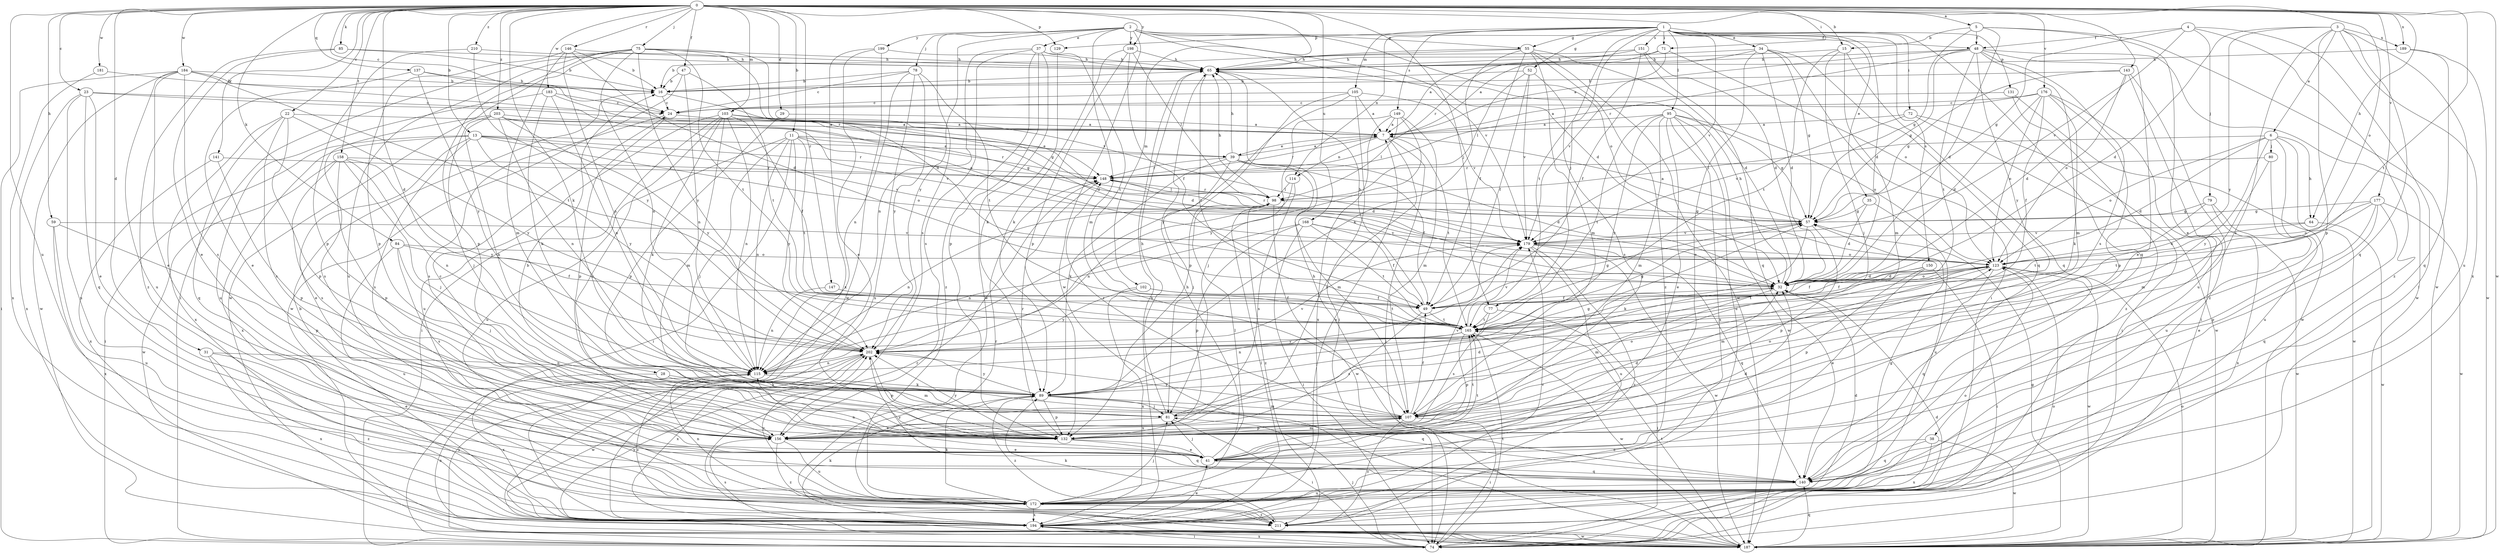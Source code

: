 strict digraph  {
0;
1;
2;
3;
4;
5;
6;
7;
11;
13;
15;
16;
22;
23;
24;
28;
29;
31;
32;
34;
35;
37;
38;
39;
41;
47;
48;
49;
52;
55;
57;
59;
64;
65;
71;
72;
74;
75;
77;
78;
79;
80;
81;
84;
85;
89;
95;
98;
102;
103;
105;
107;
114;
115;
123;
129;
131;
132;
137;
140;
141;
143;
146;
147;
148;
149;
150;
151;
156;
158;
165;
168;
172;
176;
177;
179;
181;
183;
184;
187;
189;
194;
198;
199;
202;
203;
210;
211;
0 -> 5  [label=a];
0 -> 11  [label=b];
0 -> 13  [label=b];
0 -> 15  [label=b];
0 -> 22  [label=c];
0 -> 23  [label=c];
0 -> 24  [label=c];
0 -> 28  [label=d];
0 -> 29  [label=d];
0 -> 31  [label=d];
0 -> 47  [label=f];
0 -> 59  [label=h];
0 -> 64  [label=h];
0 -> 71  [label=i];
0 -> 75  [label=j];
0 -> 77  [label=j];
0 -> 84  [label=k];
0 -> 85  [label=k];
0 -> 89  [label=k];
0 -> 102  [label=m];
0 -> 103  [label=m];
0 -> 123  [label=o];
0 -> 129  [label=p];
0 -> 137  [label=q];
0 -> 141  [label=r];
0 -> 143  [label=r];
0 -> 146  [label=r];
0 -> 147  [label=r];
0 -> 158  [label=t];
0 -> 165  [label=t];
0 -> 168  [label=u];
0 -> 172  [label=u];
0 -> 176  [label=v];
0 -> 177  [label=v];
0 -> 181  [label=w];
0 -> 183  [label=w];
0 -> 184  [label=w];
0 -> 187  [label=w];
0 -> 189  [label=x];
0 -> 198  [label=y];
0 -> 203  [label=z];
0 -> 210  [label=z];
1 -> 32  [label=d];
1 -> 34  [label=e];
1 -> 35  [label=e];
1 -> 52  [label=g];
1 -> 55  [label=g];
1 -> 71  [label=i];
1 -> 72  [label=i];
1 -> 77  [label=j];
1 -> 95  [label=l];
1 -> 105  [label=m];
1 -> 114  [label=n];
1 -> 129  [label=p];
1 -> 131  [label=p];
1 -> 140  [label=q];
1 -> 149  [label=s];
1 -> 150  [label=s];
1 -> 151  [label=s];
1 -> 165  [label=t];
1 -> 179  [label=v];
2 -> 32  [label=d];
2 -> 37  [label=e];
2 -> 48  [label=f];
2 -> 55  [label=g];
2 -> 78  [label=j];
2 -> 107  [label=m];
2 -> 123  [label=o];
2 -> 156  [label=s];
2 -> 179  [label=v];
2 -> 187  [label=w];
2 -> 198  [label=y];
2 -> 199  [label=y];
2 -> 202  [label=y];
3 -> 6  [label=a];
3 -> 32  [label=d];
3 -> 132  [label=p];
3 -> 140  [label=q];
3 -> 156  [label=s];
3 -> 172  [label=u];
3 -> 189  [label=x];
3 -> 194  [label=x];
3 -> 202  [label=y];
4 -> 48  [label=f];
4 -> 57  [label=g];
4 -> 74  [label=i];
4 -> 79  [label=j];
4 -> 179  [label=v];
4 -> 211  [label=z];
5 -> 15  [label=b];
5 -> 32  [label=d];
5 -> 38  [label=e];
5 -> 48  [label=f];
5 -> 57  [label=g];
5 -> 187  [label=w];
6 -> 32  [label=d];
6 -> 64  [label=h];
6 -> 80  [label=j];
6 -> 98  [label=l];
6 -> 123  [label=o];
6 -> 172  [label=u];
6 -> 187  [label=w];
6 -> 202  [label=y];
7 -> 39  [label=e];
7 -> 74  [label=i];
7 -> 114  [label=n];
7 -> 148  [label=r];
7 -> 156  [label=s];
7 -> 165  [label=t];
11 -> 32  [label=d];
11 -> 39  [label=e];
11 -> 74  [label=i];
11 -> 81  [label=j];
11 -> 115  [label=n];
11 -> 148  [label=r];
11 -> 165  [label=t];
11 -> 172  [label=u];
11 -> 202  [label=y];
13 -> 39  [label=e];
13 -> 41  [label=e];
13 -> 74  [label=i];
13 -> 123  [label=o];
13 -> 148  [label=r];
13 -> 156  [label=s];
13 -> 179  [label=v];
13 -> 194  [label=x];
13 -> 202  [label=y];
15 -> 65  [label=h];
15 -> 81  [label=j];
15 -> 107  [label=m];
15 -> 140  [label=q];
15 -> 165  [label=t];
16 -> 24  [label=c];
16 -> 32  [label=d];
22 -> 7  [label=a];
22 -> 132  [label=p];
22 -> 140  [label=q];
22 -> 156  [label=s];
22 -> 194  [label=x];
22 -> 202  [label=y];
23 -> 7  [label=a];
23 -> 24  [label=c];
23 -> 41  [label=e];
23 -> 140  [label=q];
23 -> 172  [label=u];
23 -> 194  [label=x];
24 -> 7  [label=a];
24 -> 132  [label=p];
24 -> 156  [label=s];
28 -> 89  [label=k];
28 -> 107  [label=m];
28 -> 194  [label=x];
29 -> 7  [label=a];
29 -> 132  [label=p];
31 -> 41  [label=e];
31 -> 115  [label=n];
31 -> 194  [label=x];
31 -> 211  [label=z];
32 -> 49  [label=f];
32 -> 65  [label=h];
32 -> 107  [label=m];
32 -> 123  [label=o];
34 -> 7  [label=a];
34 -> 32  [label=d];
34 -> 41  [label=e];
34 -> 57  [label=g];
34 -> 65  [label=h];
34 -> 74  [label=i];
34 -> 140  [label=q];
35 -> 32  [label=d];
35 -> 57  [label=g];
35 -> 172  [label=u];
37 -> 65  [label=h];
37 -> 115  [label=n];
37 -> 132  [label=p];
37 -> 156  [label=s];
37 -> 165  [label=t];
37 -> 187  [label=w];
37 -> 211  [label=z];
38 -> 41  [label=e];
38 -> 140  [label=q];
38 -> 187  [label=w];
38 -> 194  [label=x];
39 -> 7  [label=a];
39 -> 32  [label=d];
39 -> 49  [label=f];
39 -> 65  [label=h];
39 -> 81  [label=j];
39 -> 89  [label=k];
39 -> 107  [label=m];
39 -> 148  [label=r];
41 -> 32  [label=d];
41 -> 81  [label=j];
41 -> 98  [label=l];
41 -> 115  [label=n];
41 -> 140  [label=q];
41 -> 165  [label=t];
47 -> 16  [label=b];
47 -> 115  [label=n];
47 -> 165  [label=t];
47 -> 187  [label=w];
48 -> 7  [label=a];
48 -> 41  [label=e];
48 -> 57  [label=g];
48 -> 65  [label=h];
48 -> 107  [label=m];
48 -> 148  [label=r];
48 -> 156  [label=s];
48 -> 165  [label=t];
48 -> 187  [label=w];
48 -> 202  [label=y];
49 -> 57  [label=g];
49 -> 65  [label=h];
49 -> 156  [label=s];
49 -> 165  [label=t];
52 -> 16  [label=b];
52 -> 49  [label=f];
52 -> 98  [label=l];
52 -> 156  [label=s];
52 -> 179  [label=v];
55 -> 16  [label=b];
55 -> 32  [label=d];
55 -> 49  [label=f];
55 -> 65  [label=h];
55 -> 89  [label=k];
55 -> 107  [label=m];
55 -> 187  [label=w];
55 -> 211  [label=z];
57 -> 7  [label=a];
57 -> 89  [label=k];
57 -> 132  [label=p];
57 -> 148  [label=r];
57 -> 179  [label=v];
59 -> 132  [label=p];
59 -> 172  [label=u];
59 -> 179  [label=v];
59 -> 194  [label=x];
64 -> 123  [label=o];
64 -> 179  [label=v];
64 -> 187  [label=w];
65 -> 16  [label=b];
65 -> 165  [label=t];
71 -> 7  [label=a];
71 -> 65  [label=h];
71 -> 123  [label=o];
71 -> 179  [label=v];
72 -> 7  [label=a];
72 -> 74  [label=i];
72 -> 179  [label=v];
72 -> 187  [label=w];
74 -> 32  [label=d];
74 -> 81  [label=j];
74 -> 123  [label=o];
74 -> 165  [label=t];
74 -> 194  [label=x];
74 -> 202  [label=y];
75 -> 32  [label=d];
75 -> 65  [label=h];
75 -> 74  [label=i];
75 -> 115  [label=n];
75 -> 132  [label=p];
75 -> 165  [label=t];
75 -> 172  [label=u];
75 -> 179  [label=v];
75 -> 187  [label=w];
75 -> 202  [label=y];
77 -> 74  [label=i];
77 -> 156  [label=s];
77 -> 165  [label=t];
78 -> 16  [label=b];
78 -> 24  [label=c];
78 -> 115  [label=n];
78 -> 165  [label=t];
78 -> 194  [label=x];
78 -> 202  [label=y];
79 -> 57  [label=g];
79 -> 165  [label=t];
79 -> 187  [label=w];
79 -> 194  [label=x];
80 -> 107  [label=m];
80 -> 148  [label=r];
80 -> 172  [label=u];
81 -> 32  [label=d];
81 -> 65  [label=h];
81 -> 74  [label=i];
81 -> 123  [label=o];
81 -> 156  [label=s];
84 -> 49  [label=f];
84 -> 81  [label=j];
84 -> 123  [label=o];
84 -> 156  [label=s];
84 -> 172  [label=u];
85 -> 16  [label=b];
85 -> 41  [label=e];
85 -> 65  [label=h];
85 -> 211  [label=z];
89 -> 57  [label=g];
89 -> 81  [label=j];
89 -> 107  [label=m];
89 -> 132  [label=p];
89 -> 140  [label=q];
89 -> 179  [label=v];
89 -> 202  [label=y];
89 -> 211  [label=z];
95 -> 7  [label=a];
95 -> 41  [label=e];
95 -> 57  [label=g];
95 -> 107  [label=m];
95 -> 123  [label=o];
95 -> 165  [label=t];
95 -> 172  [label=u];
95 -> 187  [label=w];
95 -> 194  [label=x];
95 -> 202  [label=y];
98 -> 57  [label=g];
98 -> 65  [label=h];
98 -> 115  [label=n];
98 -> 148  [label=r];
98 -> 187  [label=w];
98 -> 211  [label=z];
102 -> 49  [label=f];
102 -> 165  [label=t];
102 -> 194  [label=x];
102 -> 202  [label=y];
103 -> 7  [label=a];
103 -> 32  [label=d];
103 -> 49  [label=f];
103 -> 74  [label=i];
103 -> 89  [label=k];
103 -> 107  [label=m];
103 -> 115  [label=n];
103 -> 156  [label=s];
103 -> 172  [label=u];
105 -> 7  [label=a];
105 -> 24  [label=c];
105 -> 74  [label=i];
105 -> 132  [label=p];
105 -> 179  [label=v];
105 -> 202  [label=y];
107 -> 49  [label=f];
107 -> 74  [label=i];
107 -> 123  [label=o];
107 -> 132  [label=p];
107 -> 148  [label=r];
107 -> 156  [label=s];
107 -> 179  [label=v];
107 -> 202  [label=y];
107 -> 211  [label=z];
114 -> 98  [label=l];
114 -> 115  [label=n];
114 -> 156  [label=s];
115 -> 89  [label=k];
115 -> 179  [label=v];
115 -> 211  [label=z];
123 -> 32  [label=d];
123 -> 49  [label=f];
123 -> 107  [label=m];
123 -> 140  [label=q];
123 -> 165  [label=t];
123 -> 187  [label=w];
129 -> 89  [label=k];
131 -> 24  [label=c];
131 -> 187  [label=w];
131 -> 211  [label=z];
132 -> 16  [label=b];
132 -> 32  [label=d];
132 -> 41  [label=e];
132 -> 107  [label=m];
132 -> 140  [label=q];
132 -> 148  [label=r];
132 -> 165  [label=t];
132 -> 202  [label=y];
137 -> 16  [label=b];
137 -> 41  [label=e];
137 -> 148  [label=r];
137 -> 202  [label=y];
140 -> 65  [label=h];
140 -> 172  [label=u];
140 -> 202  [label=y];
141 -> 132  [label=p];
141 -> 148  [label=r];
141 -> 194  [label=x];
143 -> 16  [label=b];
143 -> 32  [label=d];
143 -> 57  [label=g];
143 -> 123  [label=o];
143 -> 172  [label=u];
143 -> 211  [label=z];
146 -> 16  [label=b];
146 -> 32  [label=d];
146 -> 65  [label=h];
146 -> 107  [label=m];
146 -> 115  [label=n];
146 -> 132  [label=p];
147 -> 49  [label=f];
147 -> 115  [label=n];
148 -> 98  [label=l];
149 -> 7  [label=a];
149 -> 81  [label=j];
149 -> 98  [label=l];
149 -> 107  [label=m];
149 -> 194  [label=x];
149 -> 202  [label=y];
150 -> 32  [label=d];
150 -> 41  [label=e];
150 -> 49  [label=f];
150 -> 74  [label=i];
150 -> 132  [label=p];
151 -> 32  [label=d];
151 -> 49  [label=f];
151 -> 65  [label=h];
151 -> 140  [label=q];
151 -> 148  [label=r];
156 -> 24  [label=c];
156 -> 41  [label=e];
156 -> 172  [label=u];
156 -> 211  [label=z];
158 -> 81  [label=j];
158 -> 115  [label=n];
158 -> 132  [label=p];
158 -> 148  [label=r];
158 -> 156  [label=s];
158 -> 187  [label=w];
158 -> 202  [label=y];
165 -> 57  [label=g];
165 -> 115  [label=n];
165 -> 132  [label=p];
165 -> 179  [label=v];
165 -> 187  [label=w];
165 -> 202  [label=y];
168 -> 49  [label=f];
168 -> 74  [label=i];
168 -> 115  [label=n];
168 -> 132  [label=p];
168 -> 165  [label=t];
168 -> 179  [label=v];
172 -> 7  [label=a];
172 -> 32  [label=d];
172 -> 57  [label=g];
172 -> 65  [label=h];
172 -> 81  [label=j];
172 -> 89  [label=k];
172 -> 115  [label=n];
172 -> 148  [label=r];
172 -> 194  [label=x];
172 -> 202  [label=y];
172 -> 211  [label=z];
176 -> 7  [label=a];
176 -> 24  [label=c];
176 -> 32  [label=d];
176 -> 49  [label=f];
176 -> 74  [label=i];
176 -> 89  [label=k];
176 -> 123  [label=o];
176 -> 132  [label=p];
177 -> 41  [label=e];
177 -> 57  [label=g];
177 -> 123  [label=o];
177 -> 132  [label=p];
177 -> 140  [label=q];
177 -> 165  [label=t];
177 -> 187  [label=w];
179 -> 123  [label=o];
179 -> 140  [label=q];
179 -> 172  [label=u];
179 -> 187  [label=w];
179 -> 211  [label=z];
181 -> 16  [label=b];
181 -> 194  [label=x];
183 -> 24  [label=c];
183 -> 57  [label=g];
183 -> 89  [label=k];
183 -> 115  [label=n];
183 -> 172  [label=u];
184 -> 16  [label=b];
184 -> 41  [label=e];
184 -> 74  [label=i];
184 -> 123  [label=o];
184 -> 156  [label=s];
184 -> 165  [label=t];
184 -> 172  [label=u];
184 -> 187  [label=w];
187 -> 57  [label=g];
187 -> 115  [label=n];
187 -> 123  [label=o];
187 -> 140  [label=q];
187 -> 148  [label=r];
187 -> 165  [label=t];
187 -> 202  [label=y];
189 -> 65  [label=h];
189 -> 140  [label=q];
189 -> 187  [label=w];
194 -> 16  [label=b];
194 -> 41  [label=e];
194 -> 65  [label=h];
194 -> 74  [label=i];
194 -> 89  [label=k];
194 -> 98  [label=l];
194 -> 123  [label=o];
194 -> 156  [label=s];
194 -> 179  [label=v];
194 -> 187  [label=w];
198 -> 49  [label=f];
198 -> 65  [label=h];
198 -> 89  [label=k];
198 -> 98  [label=l];
198 -> 132  [label=p];
199 -> 41  [label=e];
199 -> 65  [label=h];
199 -> 187  [label=w];
199 -> 194  [label=x];
202 -> 115  [label=n];
202 -> 132  [label=p];
202 -> 187  [label=w];
202 -> 194  [label=x];
203 -> 7  [label=a];
203 -> 57  [label=g];
203 -> 81  [label=j];
203 -> 89  [label=k];
203 -> 115  [label=n];
203 -> 156  [label=s];
203 -> 179  [label=v];
203 -> 202  [label=y];
210 -> 65  [label=h];
210 -> 132  [label=p];
210 -> 202  [label=y];
211 -> 89  [label=k];
}
